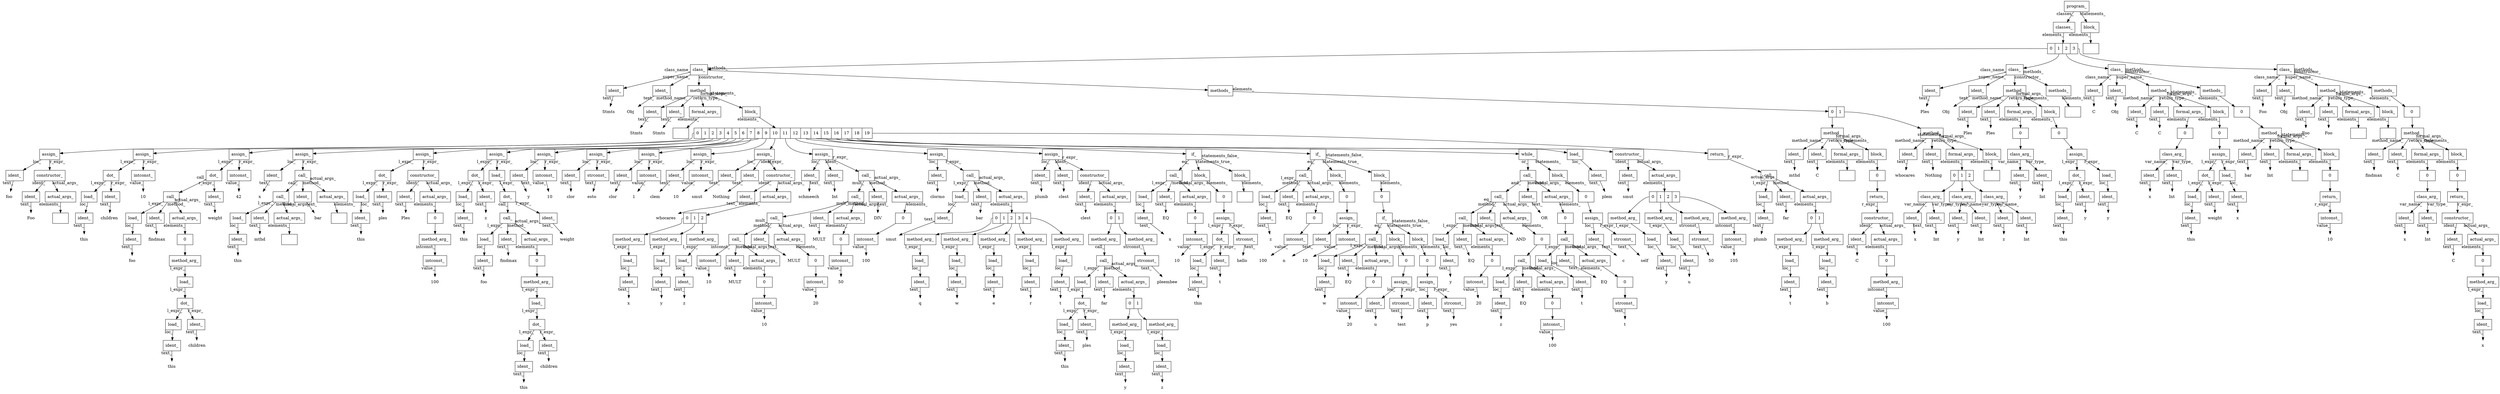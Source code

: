 digraph AST {
root[shape=box,label="program_"];
node_1[shape=box,label="classes_"];
node_2[shape=record,label="<e_0>0|<e_1>1|<e_2>2|<e_3>3"];
node_3[shape=box,label="class_"];
node_4[shape=box,label="ident_"];
node_5[shape=plaintext,label="Stmts"];
node_4 -> node_5 [taillabel="text_"];
node_3 -> node_4 [taillabel="class_name_"];
node_6[shape=box,label="ident_"];
node_7[shape=plaintext,label="Obj"];
node_6 -> node_7 [taillabel="text_"];
node_3 -> node_6 [taillabel="super_name_"];
node_8[shape=box,label="method_"];
node_9[shape=box,label="ident_"];
node_10[shape=plaintext,label="Stmts"];
node_9 -> node_10 [taillabel="text_"];
node_8 -> node_9 [taillabel="method_name_"];
node_11[shape=box,label="ident_"];
node_12[shape=plaintext,label="Stmts"];
node_11 -> node_12 [taillabel="text_"];
node_8 -> node_11 [taillabel="return_type_"];
node_13[shape=box,label="formal_args_"];
node_14[shape=record,label=""];
node_13 -> node_14 [taillabel="elements_"];
node_8 -> node_13 [taillabel="formal_args_"];
node_15[shape=box,label="block_"];
node_16[shape=record,label="<e_0>0|<e_1>1|<e_2>2|<e_3>3|<e_4>4|<e_5>5|<e_6>6|<e_7>7|<e_8>8|<e_9>9|<e_10>10|<e_11>11|<e_12>12|<e_13>13|<e_14>14|<e_15>15|<e_16>16|<e_17>17|<e_18>18|<e_19>19"];
node_17[shape=box,label="assign_"];
node_18[shape=box,label="ident_"];
node_19[shape=plaintext,label="foo"];
node_18 -> node_19 [taillabel="text_"];
node_17 -> node_18 [taillabel="loc_"];
node_20[shape=box,label="constructor_"];
node_21[shape=box,label="ident_"];
node_22[shape=plaintext,label="Foo"];
node_21 -> node_22 [taillabel="text_"];
node_20 -> node_21 [taillabel="ident_"];
node_23[shape=box,label="actual_args_"];
node_24[shape=record,label=""];
node_23 -> node_24 [taillabel="elements_"];
node_20 -> node_23 [taillabel="actual_args_"];
node_17 -> node_20 [taillabel="r_expr_"];
node_16:e_0 -> node_17;
node_25[shape=box,label="assign_"];
node_26[shape=box,label="dot_"];
node_27[shape=box,label="load_"];
node_28[shape=box,label="ident_"];
node_29[shape=plaintext,label="this"];
node_28 -> node_29 [taillabel="text_"];
node_27 -> node_28 [taillabel="loc_"];
node_26 -> node_27 [taillabel="l_expr_"];
node_30[shape=box,label="ident_"];
node_31[shape=plaintext,label="children"];
node_30 -> node_31 [taillabel="text_"];
node_26 -> node_30 [taillabel="r_expr_"];
node_25 -> node_26 [taillabel="l_expr_"];
node_32[shape=box,label="intconst_"];
node_33[shape=plaintext,label="10"];
node_32 -> node_33 [taillabel="value_"];
node_25 -> node_32 [taillabel="r_expr_"];
node_16:e_1 -> node_25;
node_34[shape=box,label="assign_"];
node_35[shape=box,label="dot_"];
node_36[shape=box,label="call_"];
node_37[shape=box,label="load_"];
node_38[shape=box,label="ident_"];
node_39[shape=plaintext,label="foo"];
node_38 -> node_39 [taillabel="text_"];
node_37 -> node_38 [taillabel="loc_"];
node_36 -> node_37 [taillabel="l_expr_"];
node_40[shape=box,label="ident_"];
node_41[shape=plaintext,label="findmax"];
node_40 -> node_41 [taillabel="text_"];
node_36 -> node_40 [taillabel="method_"];
node_42[shape=box,label="actual_args_"];
node_43[shape=record,label="<e_0>0"];
node_44[shape=box,label="method_arg_"];
node_45[shape=box,label="load_"];
node_46[shape=box,label="dot_"];
node_47[shape=box,label="load_"];
node_48[shape=box,label="ident_"];
node_49[shape=plaintext,label="this"];
node_48 -> node_49 [taillabel="text_"];
node_47 -> node_48 [taillabel="loc_"];
node_46 -> node_47 [taillabel="l_expr_"];
node_50[shape=box,label="ident_"];
node_51[shape=plaintext,label="children"];
node_50 -> node_51 [taillabel="text_"];
node_46 -> node_50 [taillabel="r_expr_"];
node_45 -> node_46 [taillabel="l_expr_"];
node_44 -> node_45 [taillabel="l_expr_"];
node_43:e_0 -> node_44;
node_42 -> node_43 [taillabel="elements_"];
node_36 -> node_42 [taillabel="actual_args_"];
node_35 -> node_36 [taillabel="call_"];
node_52[shape=box,label="ident_"];
node_53[shape=plaintext,label="weight"];
node_52 -> node_53 [taillabel="text_"];
node_35 -> node_52 [taillabel="r_expr_"];
node_34 -> node_35 [taillabel="l_expr_"];
node_54[shape=box,label="intconst_"];
node_55[shape=plaintext,label="42"];
node_54 -> node_55 [taillabel="value_"];
node_34 -> node_54 [taillabel="r_expr_"];
node_16:e_2 -> node_34;
node_56[shape=box,label="assign_"];
node_57[shape=box,label="ident_"];
node_58[shape=plaintext,label="x"];
node_57 -> node_58 [taillabel="text_"];
node_56 -> node_57 [taillabel="loc_"];
node_59[shape=box,label="call_"];
node_60[shape=box,label="call_"];
node_61[shape=box,label="load_"];
node_62[shape=box,label="ident_"];
node_63[shape=plaintext,label="this"];
node_62 -> node_63 [taillabel="text_"];
node_61 -> node_62 [taillabel="loc_"];
node_60 -> node_61 [taillabel="l_expr_"];
node_64[shape=box,label="ident_"];
node_65[shape=plaintext,label="mthd"];
node_64 -> node_65 [taillabel="text_"];
node_60 -> node_64 [taillabel="method_"];
node_66[shape=box,label="actual_args_"];
node_67[shape=record,label=""];
node_66 -> node_67 [taillabel="elements_"];
node_60 -> node_66 [taillabel="actual_args_"];
node_59 -> node_60 [taillabel="call_"];
node_68[shape=box,label="ident_"];
node_69[shape=plaintext,label="bar"];
node_68 -> node_69 [taillabel="text_"];
node_59 -> node_68 [taillabel="method_"];
node_70[shape=box,label="actual_args_"];
node_71[shape=record,label=""];
node_70 -> node_71 [taillabel="elements_"];
node_59 -> node_70 [taillabel="actual_args_"];
node_56 -> node_59 [taillabel="r_expr_"];
node_16:e_3 -> node_56;
node_72[shape=box,label="assign_"];
node_73[shape=box,label="dot_"];
node_74[shape=box,label="load_"];
node_75[shape=box,label="ident_"];
node_76[shape=plaintext,label="this"];
node_75 -> node_76 [taillabel="text_"];
node_74 -> node_75 [taillabel="loc_"];
node_73 -> node_74 [taillabel="l_expr_"];
node_77[shape=box,label="ident_"];
node_78[shape=plaintext,label="ples"];
node_77 -> node_78 [taillabel="text_"];
node_73 -> node_77 [taillabel="r_expr_"];
node_72 -> node_73 [taillabel="l_expr_"];
node_79[shape=box,label="constructor_"];
node_80[shape=box,label="ident_"];
node_81[shape=plaintext,label="Ples"];
node_80 -> node_81 [taillabel="text_"];
node_79 -> node_80 [taillabel="ident_"];
node_82[shape=box,label="actual_args_"];
node_83[shape=record,label="<e_0>0"];
node_84[shape=box,label="method_arg_"];
node_85[shape=box,label="intconst_"];
node_86[shape=plaintext,label="100"];
node_85 -> node_86 [taillabel="value_"];
node_84 -> node_85 [taillabel="intconst_"];
node_83:e_0 -> node_84;
node_82 -> node_83 [taillabel="elements_"];
node_79 -> node_82 [taillabel="actual_args_"];
node_72 -> node_79 [taillabel="r_expr_"];
node_16:e_4 -> node_72;
node_87[shape=box,label="assign_"];
node_88[shape=box,label="dot_"];
node_89[shape=box,label="load_"];
node_90[shape=box,label="ident_"];
node_91[shape=plaintext,label="this"];
node_90 -> node_91 [taillabel="text_"];
node_89 -> node_90 [taillabel="loc_"];
node_88 -> node_89 [taillabel="l_expr_"];
node_92[shape=box,label="ident_"];
node_93[shape=plaintext,label="z"];
node_92 -> node_93 [taillabel="text_"];
node_88 -> node_92 [taillabel="r_expr_"];
node_87 -> node_88 [taillabel="l_expr_"];
node_94[shape=box,label="load_"];
node_95[shape=box,label="dot_"];
node_96[shape=box,label="call_"];
node_97[shape=box,label="load_"];
node_98[shape=box,label="ident_"];
node_99[shape=plaintext,label="foo"];
node_98 -> node_99 [taillabel="text_"];
node_97 -> node_98 [taillabel="loc_"];
node_96 -> node_97 [taillabel="l_expr_"];
node_100[shape=box,label="ident_"];
node_101[shape=plaintext,label="findmax"];
node_100 -> node_101 [taillabel="text_"];
node_96 -> node_100 [taillabel="method_"];
node_102[shape=box,label="actual_args_"];
node_103[shape=record,label="<e_0>0"];
node_104[shape=box,label="method_arg_"];
node_105[shape=box,label="load_"];
node_106[shape=box,label="dot_"];
node_107[shape=box,label="load_"];
node_108[shape=box,label="ident_"];
node_109[shape=plaintext,label="this"];
node_108 -> node_109 [taillabel="text_"];
node_107 -> node_108 [taillabel="loc_"];
node_106 -> node_107 [taillabel="l_expr_"];
node_110[shape=box,label="ident_"];
node_111[shape=plaintext,label="children"];
node_110 -> node_111 [taillabel="text_"];
node_106 -> node_110 [taillabel="r_expr_"];
node_105 -> node_106 [taillabel="l_expr_"];
node_104 -> node_105 [taillabel="l_expr_"];
node_103:e_0 -> node_104;
node_102 -> node_103 [taillabel="elements_"];
node_96 -> node_102 [taillabel="actual_args_"];
node_95 -> node_96 [taillabel="call_"];
node_112[shape=box,label="ident_"];
node_113[shape=plaintext,label="weight"];
node_112 -> node_113 [taillabel="text_"];
node_95 -> node_112 [taillabel="r_expr_"];
node_94 -> node_95 [taillabel="l_expr_"];
node_87 -> node_94 [taillabel="r_expr_"];
node_16:e_5 -> node_87;
node_114[shape=box,label="assign_"];
node_115[shape=box,label="ident_"];
node_116[shape=plaintext,label="y"];
node_115 -> node_116 [taillabel="text_"];
node_114 -> node_115 [taillabel="loc_"];
node_117[shape=box,label="intconst_"];
node_118[shape=plaintext,label="10"];
node_117 -> node_118 [taillabel="value_"];
node_114 -> node_117 [taillabel="r_expr_"];
node_16:e_6 -> node_114;
node_119[shape=box,label="assign_"];
node_120[shape=box,label="ident_"];
node_121[shape=plaintext,label="clor"];
node_120 -> node_121 [taillabel="text_"];
node_119 -> node_120 [taillabel="loc_"];
node_122[shape=box,label="strconst_"];
node_123[shape=plaintext,label="esto"];
node_122 -> node_123 [taillabel="text_"];
node_119 -> node_122 [taillabel="r_expr_"];
node_16:e_7 -> node_119;
node_124[shape=box,label="assign_"];
node_125[shape=box,label="ident_"];
node_126[shape=plaintext,label="clor"];
node_125 -> node_126 [taillabel="text_"];
node_124 -> node_125 [taillabel="loc_"];
node_127[shape=box,label="intconst_"];
node_128[shape=plaintext,label="1"];
node_127 -> node_128 [taillabel="value_"];
node_124 -> node_127 [taillabel="r_expr_"];
node_16:e_8 -> node_124;
node_129[shape=box,label="assign_"];
node_130[shape=box,label="ident_"];
node_131[shape=plaintext,label="clem"];
node_130 -> node_131 [taillabel="text_"];
node_129 -> node_130 [taillabel="loc_"];
node_132[shape=box,label="intconst_"];
node_133[shape=plaintext,label="10"];
node_132 -> node_133 [taillabel="value_"];
node_129 -> node_132 [taillabel="r_expr_"];
node_16:e_9 -> node_129;
node_134[shape=box,label="assign_"];
node_135[shape=box,label="ident_"];
node_136[shape=plaintext,label="smut"];
node_135 -> node_136 [taillabel="text_"];
node_134 -> node_135 [taillabel="loc_"];
node_137[shape=box,label="ident_"];
node_138[shape=plaintext,label="Nothing"];
node_137 -> node_138 [taillabel="text_"];
node_134 -> node_137 [taillabel="ident_"];
node_139[shape=box,label="constructor_"];
node_140[shape=box,label="ident_"];
node_141[shape=plaintext,label="whocares"];
node_140 -> node_141 [taillabel="text_"];
node_139 -> node_140 [taillabel="ident_"];
node_142[shape=box,label="actual_args_"];
node_143[shape=record,label="<e_0>0|<e_1>1|<e_2>2"];
node_144[shape=box,label="method_arg_"];
node_145[shape=box,label="load_"];
node_146[shape=box,label="ident_"];
node_147[shape=plaintext,label="x"];
node_146 -> node_147 [taillabel="text_"];
node_145 -> node_146 [taillabel="loc_"];
node_144 -> node_145 [taillabel="l_expr_"];
node_143:e_0 -> node_144;
node_148[shape=box,label="method_arg_"];
node_149[shape=box,label="load_"];
node_150[shape=box,label="ident_"];
node_151[shape=plaintext,label="y"];
node_150 -> node_151 [taillabel="text_"];
node_149 -> node_150 [taillabel="loc_"];
node_148 -> node_149 [taillabel="l_expr_"];
node_143:e_1 -> node_148;
node_152[shape=box,label="method_arg_"];
node_153[shape=box,label="load_"];
node_154[shape=box,label="ident_"];
node_155[shape=plaintext,label="z"];
node_154 -> node_155 [taillabel="text_"];
node_153 -> node_154 [taillabel="loc_"];
node_152 -> node_153 [taillabel="l_expr_"];
node_143:e_2 -> node_152;
node_142 -> node_143 [taillabel="elements_"];
node_139 -> node_142 [taillabel="actual_args_"];
node_134 -> node_139 [taillabel="r_expr_"];
node_16:e_10 -> node_134;
node_156[shape=box,label="assign_"];
node_157[shape=box,label="ident_"];
node_158[shape=plaintext,label="schmeech"];
node_157 -> node_158 [taillabel="text_"];
node_156 -> node_157 [taillabel="loc_"];
node_159[shape=box,label="ident_"];
node_160[shape=plaintext,label="Int"];
node_159 -> node_160 [taillabel="text_"];
node_156 -> node_159 [taillabel="ident_"];
node_161[shape=box,label="call_"];
node_162[shape=box,label="call_"];
node_163[shape=box,label="call_"];
node_164[shape=box,label="call_"];
node_165[shape=box,label="intconst_"];
node_166[shape=plaintext,label="10"];
node_165 -> node_166 [taillabel="value_"];
node_164 -> node_165 [taillabel="intconst_"];
node_167[shape=box,label="ident_"];
node_168[shape=plaintext,label="MULT"];
node_167 -> node_168 [taillabel="text_"];
node_164 -> node_167 [taillabel="method_"];
node_169[shape=box,label="actual_args_"];
node_170[shape=record,label="<e_0>0"];
node_171[shape=box,label="intconst_"];
node_172[shape=plaintext,label="10"];
node_171 -> node_172 [taillabel="value_"];
node_170:e_0 -> node_171;
node_169 -> node_170 [taillabel="elements_"];
node_164 -> node_169 [taillabel="actual_args_"];
node_163 -> node_164 [taillabel="mult_"];
node_173[shape=box,label="ident_"];
node_174[shape=plaintext,label="MULT"];
node_173 -> node_174 [taillabel="text_"];
node_163 -> node_173 [taillabel="method_"];
node_175[shape=box,label="actual_args_"];
node_176[shape=record,label="<e_0>0"];
node_177[shape=box,label="intconst_"];
node_178[shape=plaintext,label="20"];
node_177 -> node_178 [taillabel="value_"];
node_176:e_0 -> node_177;
node_175 -> node_176 [taillabel="elements_"];
node_163 -> node_175 [taillabel="actual_args_"];
node_162 -> node_163 [taillabel="mult_"];
node_179[shape=box,label="ident_"];
node_180[shape=plaintext,label="MULT"];
node_179 -> node_180 [taillabel="text_"];
node_162 -> node_179 [taillabel="method_"];
node_181[shape=box,label="actual_args_"];
node_182[shape=record,label="<e_0>0"];
node_183[shape=box,label="intconst_"];
node_184[shape=plaintext,label="50"];
node_183 -> node_184 [taillabel="value_"];
node_182:e_0 -> node_183;
node_181 -> node_182 [taillabel="elements_"];
node_162 -> node_181 [taillabel="actual_args_"];
node_161 -> node_162 [taillabel="mult_"];
node_185[shape=box,label="ident_"];
node_186[shape=plaintext,label="DIV"];
node_185 -> node_186 [taillabel="text_"];
node_161 -> node_185 [taillabel="method_"];
node_187[shape=box,label="actual_args_"];
node_188[shape=record,label="<e_0>0"];
node_189[shape=box,label="intconst_"];
node_190[shape=plaintext,label="100"];
node_189 -> node_190 [taillabel="value_"];
node_188:e_0 -> node_189;
node_187 -> node_188 [taillabel="elements_"];
node_161 -> node_187 [taillabel="actual_args_"];
node_156 -> node_161 [taillabel="r_expr_"];
node_16:e_11 -> node_156;
node_191[shape=box,label="assign_"];
node_192[shape=box,label="ident_"];
node_193[shape=plaintext,label="clormo"];
node_192 -> node_193 [taillabel="text_"];
node_191 -> node_192 [taillabel="loc_"];
node_194[shape=box,label="call_"];
node_195[shape=box,label="load_"];
node_196[shape=box,label="ident_"];
node_197[shape=plaintext,label="smut"];
node_196 -> node_197 [taillabel="text_"];
node_195 -> node_196 [taillabel="loc_"];
node_194 -> node_195 [taillabel="l_expr_"];
node_198[shape=box,label="ident_"];
node_199[shape=plaintext,label="bar"];
node_198 -> node_199 [taillabel="text_"];
node_194 -> node_198 [taillabel="method_"];
node_200[shape=box,label="actual_args_"];
node_201[shape=record,label="<e_0>0|<e_1>1|<e_2>2|<e_3>3|<e_4>4"];
node_202[shape=box,label="method_arg_"];
node_203[shape=box,label="load_"];
node_204[shape=box,label="ident_"];
node_205[shape=plaintext,label="q"];
node_204 -> node_205 [taillabel="text_"];
node_203 -> node_204 [taillabel="loc_"];
node_202 -> node_203 [taillabel="l_expr_"];
node_201:e_0 -> node_202;
node_206[shape=box,label="method_arg_"];
node_207[shape=box,label="load_"];
node_208[shape=box,label="ident_"];
node_209[shape=plaintext,label="w"];
node_208 -> node_209 [taillabel="text_"];
node_207 -> node_208 [taillabel="loc_"];
node_206 -> node_207 [taillabel="l_expr_"];
node_201:e_1 -> node_206;
node_210[shape=box,label="method_arg_"];
node_211[shape=box,label="load_"];
node_212[shape=box,label="ident_"];
node_213[shape=plaintext,label="e"];
node_212 -> node_213 [taillabel="text_"];
node_211 -> node_212 [taillabel="loc_"];
node_210 -> node_211 [taillabel="l_expr_"];
node_201:e_2 -> node_210;
node_214[shape=box,label="method_arg_"];
node_215[shape=box,label="load_"];
node_216[shape=box,label="ident_"];
node_217[shape=plaintext,label="r"];
node_216 -> node_217 [taillabel="text_"];
node_215 -> node_216 [taillabel="loc_"];
node_214 -> node_215 [taillabel="l_expr_"];
node_201:e_3 -> node_214;
node_218[shape=box,label="method_arg_"];
node_219[shape=box,label="load_"];
node_220[shape=box,label="ident_"];
node_221[shape=plaintext,label="t"];
node_220 -> node_221 [taillabel="text_"];
node_219 -> node_220 [taillabel="loc_"];
node_218 -> node_219 [taillabel="l_expr_"];
node_201:e_4 -> node_218;
node_200 -> node_201 [taillabel="elements_"];
node_194 -> node_200 [taillabel="actual_args_"];
node_191 -> node_194 [taillabel="r_expr_"];
node_16:e_12 -> node_191;
node_222[shape=box,label="assign_"];
node_223[shape=box,label="ident_"];
node_224[shape=plaintext,label="plumb"];
node_223 -> node_224 [taillabel="text_"];
node_222 -> node_223 [taillabel="loc_"];
node_225[shape=box,label="ident_"];
node_226[shape=plaintext,label="clest"];
node_225 -> node_226 [taillabel="text_"];
node_222 -> node_225 [taillabel="ident_"];
node_227[shape=box,label="constructor_"];
node_228[shape=box,label="ident_"];
node_229[shape=plaintext,label="clest"];
node_228 -> node_229 [taillabel="text_"];
node_227 -> node_228 [taillabel="ident_"];
node_230[shape=box,label="actual_args_"];
node_231[shape=record,label="<e_0>0|<e_1>1"];
node_232[shape=box,label="method_arg_"];
node_233[shape=box,label="call_"];
node_234[shape=box,label="load_"];
node_235[shape=box,label="dot_"];
node_236[shape=box,label="load_"];
node_237[shape=box,label="ident_"];
node_238[shape=plaintext,label="this"];
node_237 -> node_238 [taillabel="text_"];
node_236 -> node_237 [taillabel="loc_"];
node_235 -> node_236 [taillabel="l_expr_"];
node_239[shape=box,label="ident_"];
node_240[shape=plaintext,label="ples"];
node_239 -> node_240 [taillabel="text_"];
node_235 -> node_239 [taillabel="r_expr_"];
node_234 -> node_235 [taillabel="l_expr_"];
node_233 -> node_234 [taillabel="l_expr_"];
node_241[shape=box,label="ident_"];
node_242[shape=plaintext,label="far"];
node_241 -> node_242 [taillabel="text_"];
node_233 -> node_241 [taillabel="method_"];
node_243[shape=box,label="actual_args_"];
node_244[shape=record,label="<e_0>0|<e_1>1"];
node_245[shape=box,label="method_arg_"];
node_246[shape=box,label="load_"];
node_247[shape=box,label="ident_"];
node_248[shape=plaintext,label="y"];
node_247 -> node_248 [taillabel="text_"];
node_246 -> node_247 [taillabel="loc_"];
node_245 -> node_246 [taillabel="l_expr_"];
node_244:e_0 -> node_245;
node_249[shape=box,label="method_arg_"];
node_250[shape=box,label="load_"];
node_251[shape=box,label="ident_"];
node_252[shape=plaintext,label="z"];
node_251 -> node_252 [taillabel="text_"];
node_250 -> node_251 [taillabel="loc_"];
node_249 -> node_250 [taillabel="l_expr_"];
node_244:e_1 -> node_249;
node_243 -> node_244 [taillabel="elements_"];
node_233 -> node_243 [taillabel="actual_args_"];
node_232 -> node_233 [taillabel="call_"];
node_231:e_0 -> node_232;
node_253[shape=box,label="method_arg_"];
node_254[shape=box,label="strconst_"];
node_255[shape=plaintext,label="pleembee"];
node_254 -> node_255 [taillabel="text_"];
node_253 -> node_254 [taillabel="strconst_"];
node_231:e_1 -> node_253;
node_230 -> node_231 [taillabel="elements_"];
node_227 -> node_230 [taillabel="actual_args_"];
node_222 -> node_227 [taillabel="r_expr_"];
node_16:e_13 -> node_222;
node_256[shape=box,label="if_"];
node_257[shape=box,label="call_"];
node_258[shape=box,label="load_"];
node_259[shape=box,label="ident_"];
node_260[shape=plaintext,label="x"];
node_259 -> node_260 [taillabel="text_"];
node_258 -> node_259 [taillabel="loc_"];
node_257 -> node_258 [taillabel="l_expr_"];
node_261[shape=box,label="ident_"];
node_262[shape=plaintext,label="EQ"];
node_261 -> node_262 [taillabel="text_"];
node_257 -> node_261 [taillabel="method_"];
node_263[shape=box,label="actual_args_"];
node_264[shape=record,label="<e_0>0"];
node_265[shape=box,label="intconst_"];
node_266[shape=plaintext,label="10"];
node_265 -> node_266 [taillabel="value_"];
node_264:e_0 -> node_265;
node_263 -> node_264 [taillabel="elements_"];
node_257 -> node_263 [taillabel="actual_args_"];
node_256 -> node_257 [taillabel="eq_"];
node_267[shape=box,label="block_"];
node_268[shape=record,label="<e_0>0"];
node_269[shape=box,label="assign_"];
node_270[shape=box,label="dot_"];
node_271[shape=box,label="load_"];
node_272[shape=box,label="ident_"];
node_273[shape=plaintext,label="this"];
node_272 -> node_273 [taillabel="text_"];
node_271 -> node_272 [taillabel="loc_"];
node_270 -> node_271 [taillabel="l_expr_"];
node_274[shape=box,label="ident_"];
node_275[shape=plaintext,label="t"];
node_274 -> node_275 [taillabel="text_"];
node_270 -> node_274 [taillabel="r_expr_"];
node_269 -> node_270 [taillabel="l_expr_"];
node_276[shape=box,label="strconst_"];
node_277[shape=plaintext,label="hello"];
node_276 -> node_277 [taillabel="text_"];
node_269 -> node_276 [taillabel="r_expr_"];
node_268:e_0 -> node_269;
node_267 -> node_268 [taillabel="elements_"];
node_256 -> node_267 [taillabel="statements_true_"];
node_278[shape=box,label="block_"];
node_279[shape=record,label=""];
node_278 -> node_279 [taillabel="elements_"];
node_256 -> node_278 [taillabel="statements_false_"];
node_16:e_14 -> node_256;
node_280[shape=box,label="if_"];
node_281[shape=box,label="call_"];
node_282[shape=box,label="load_"];
node_283[shape=box,label="ident_"];
node_284[shape=plaintext,label="z"];
node_283 -> node_284 [taillabel="text_"];
node_282 -> node_283 [taillabel="loc_"];
node_281 -> node_282 [taillabel="l_expr_"];
node_285[shape=box,label="ident_"];
node_286[shape=plaintext,label="EQ"];
node_285 -> node_286 [taillabel="text_"];
node_281 -> node_285 [taillabel="method_"];
node_287[shape=box,label="actual_args_"];
node_288[shape=record,label="<e_0>0"];
node_289[shape=box,label="intconst_"];
node_290[shape=plaintext,label="100"];
node_289 -> node_290 [taillabel="value_"];
node_288:e_0 -> node_289;
node_287 -> node_288 [taillabel="elements_"];
node_281 -> node_287 [taillabel="actual_args_"];
node_280 -> node_281 [taillabel="eq_"];
node_291[shape=box,label="block_"];
node_292[shape=record,label="<e_0>0"];
node_293[shape=box,label="assign_"];
node_294[shape=box,label="ident_"];
node_295[shape=plaintext,label="n"];
node_294 -> node_295 [taillabel="text_"];
node_293 -> node_294 [taillabel="loc_"];
node_296[shape=box,label="intconst_"];
node_297[shape=plaintext,label="10"];
node_296 -> node_297 [taillabel="value_"];
node_293 -> node_296 [taillabel="r_expr_"];
node_292:e_0 -> node_293;
node_291 -> node_292 [taillabel="elements_"];
node_280 -> node_291 [taillabel="statements_true_"];
node_298[shape=box,label="block_"];
node_299[shape=record,label="<e_0>0"];
node_300[shape=box,label="if_"];
node_301[shape=box,label="call_"];
node_302[shape=box,label="load_"];
node_303[shape=box,label="ident_"];
node_304[shape=plaintext,label="w"];
node_303 -> node_304 [taillabel="text_"];
node_302 -> node_303 [taillabel="loc_"];
node_301 -> node_302 [taillabel="l_expr_"];
node_305[shape=box,label="ident_"];
node_306[shape=plaintext,label="EQ"];
node_305 -> node_306 [taillabel="text_"];
node_301 -> node_305 [taillabel="method_"];
node_307[shape=box,label="actual_args_"];
node_308[shape=record,label="<e_0>0"];
node_309[shape=box,label="intconst_"];
node_310[shape=plaintext,label="20"];
node_309 -> node_310 [taillabel="value_"];
node_308:e_0 -> node_309;
node_307 -> node_308 [taillabel="elements_"];
node_301 -> node_307 [taillabel="actual_args_"];
node_300 -> node_301 [taillabel="eq_"];
node_311[shape=box,label="block_"];
node_312[shape=record,label="<e_0>0"];
node_313[shape=box,label="assign_"];
node_314[shape=box,label="ident_"];
node_315[shape=plaintext,label="u"];
node_314 -> node_315 [taillabel="text_"];
node_313 -> node_314 [taillabel="loc_"];
node_316[shape=box,label="strconst_"];
node_317[shape=plaintext,label="test"];
node_316 -> node_317 [taillabel="text_"];
node_313 -> node_316 [taillabel="r_expr_"];
node_312:e_0 -> node_313;
node_311 -> node_312 [taillabel="elements_"];
node_300 -> node_311 [taillabel="statements_true_"];
node_318[shape=box,label="block_"];
node_319[shape=record,label="<e_0>0"];
node_320[shape=box,label="assign_"];
node_321[shape=box,label="ident_"];
node_322[shape=plaintext,label="p"];
node_321 -> node_322 [taillabel="text_"];
node_320 -> node_321 [taillabel="loc_"];
node_323[shape=box,label="strconst_"];
node_324[shape=plaintext,label="yes"];
node_323 -> node_324 [taillabel="text_"];
node_320 -> node_323 [taillabel="r_expr_"];
node_319:e_0 -> node_320;
node_318 -> node_319 [taillabel="elements_"];
node_300 -> node_318 [taillabel="statements_false_"];
node_299:e_0 -> node_300;
node_298 -> node_299 [taillabel="elements_"];
node_280 -> node_298 [taillabel="statements_false_"];
node_16:e_15 -> node_280;
node_325[shape=box,label="while_"];
node_326[shape=box,label="call_"];
node_327[shape=box,label="call_"];
node_328[shape=box,label="call_"];
node_329[shape=box,label="load_"];
node_330[shape=box,label="ident_"];
node_331[shape=plaintext,label="y"];
node_330 -> node_331 [taillabel="text_"];
node_329 -> node_330 [taillabel="loc_"];
node_328 -> node_329 [taillabel="l_expr_"];
node_332[shape=box,label="ident_"];
node_333[shape=plaintext,label="EQ"];
node_332 -> node_333 [taillabel="text_"];
node_328 -> node_332 [taillabel="method_"];
node_334[shape=box,label="actual_args_"];
node_335[shape=record,label="<e_0>0"];
node_336[shape=box,label="intconst_"];
node_337[shape=plaintext,label="20"];
node_336 -> node_337 [taillabel="value_"];
node_335:e_0 -> node_336;
node_334 -> node_335 [taillabel="elements_"];
node_328 -> node_334 [taillabel="actual_args_"];
node_327 -> node_328 [taillabel="eq_"];
node_338[shape=box,label="ident_"];
node_339[shape=plaintext,label="AND"];
node_338 -> node_339 [taillabel="text_"];
node_327 -> node_338 [taillabel="method_"];
node_340[shape=box,label="actual_args_"];
node_341[shape=record,label="<e_0>0"];
node_342[shape=box,label="call_"];
node_343[shape=box,label="load_"];
node_344[shape=box,label="ident_"];
node_345[shape=plaintext,label="z"];
node_344 -> node_345 [taillabel="text_"];
node_343 -> node_344 [taillabel="loc_"];
node_342 -> node_343 [taillabel="l_expr_"];
node_346[shape=box,label="ident_"];
node_347[shape=plaintext,label="EQ"];
node_346 -> node_347 [taillabel="text_"];
node_342 -> node_346 [taillabel="method_"];
node_348[shape=box,label="actual_args_"];
node_349[shape=record,label="<e_0>0"];
node_350[shape=box,label="intconst_"];
node_351[shape=plaintext,label="100"];
node_350 -> node_351 [taillabel="value_"];
node_349:e_0 -> node_350;
node_348 -> node_349 [taillabel="elements_"];
node_342 -> node_348 [taillabel="actual_args_"];
node_341:e_0 -> node_342;
node_340 -> node_341 [taillabel="elements_"];
node_327 -> node_340 [taillabel="actual_args_"];
node_326 -> node_327 [taillabel="and_"];
node_352[shape=box,label="ident_"];
node_353[shape=plaintext,label="OR"];
node_352 -> node_353 [taillabel="text_"];
node_326 -> node_352 [taillabel="method_"];
node_354[shape=box,label="actual_args_"];
node_355[shape=record,label="<e_0>0"];
node_356[shape=box,label="call_"];
node_357[shape=box,label="load_"];
node_358[shape=box,label="ident_"];
node_359[shape=plaintext,label="t"];
node_358 -> node_359 [taillabel="text_"];
node_357 -> node_358 [taillabel="loc_"];
node_356 -> node_357 [taillabel="l_expr_"];
node_360[shape=box,label="ident_"];
node_361[shape=plaintext,label="EQ"];
node_360 -> node_361 [taillabel="text_"];
node_356 -> node_360 [taillabel="method_"];
node_362[shape=box,label="actual_args_"];
node_363[shape=record,label="<e_0>0"];
node_364[shape=box,label="strconst_"];
node_365[shape=plaintext,label="t"];
node_364 -> node_365 [taillabel="text_"];
node_363:e_0 -> node_364;
node_362 -> node_363 [taillabel="elements_"];
node_356 -> node_362 [taillabel="actual_args_"];
node_355:e_0 -> node_356;
node_354 -> node_355 [taillabel="elements_"];
node_326 -> node_354 [taillabel="actual_args_"];
node_325 -> node_326 [taillabel="or_"];
node_366[shape=box,label="block_"];
node_367[shape=record,label="<e_0>0"];
node_368[shape=box,label="assign_"];
node_369[shape=box,label="ident_"];
node_370[shape=plaintext,label="c"];
node_369 -> node_370 [taillabel="text_"];
node_368 -> node_369 [taillabel="loc_"];
node_371[shape=box,label="strconst_"];
node_372[shape=plaintext,label="self"];
node_371 -> node_372 [taillabel="text_"];
node_368 -> node_371 [taillabel="r_expr_"];
node_367:e_0 -> node_368;
node_366 -> node_367 [taillabel="elements_"];
node_325 -> node_366 [taillabel="statements_"];
node_16:e_16 -> node_325;
node_373[shape=box,label="load_"];
node_374[shape=box,label="ident_"];
node_375[shape=plaintext,label="plem"];
node_374 -> node_375 [taillabel="text_"];
node_373 -> node_374 [taillabel="loc_"];
node_16:e_17 -> node_373;
node_376[shape=box,label="constructor_"];
node_377[shape=box,label="ident_"];
node_378[shape=plaintext,label="smut"];
node_377 -> node_378 [taillabel="text_"];
node_376 -> node_377 [taillabel="ident_"];
node_379[shape=box,label="actual_args_"];
node_380[shape=record,label="<e_0>0|<e_1>1|<e_2>2|<e_3>3"];
node_381[shape=box,label="method_arg_"];
node_382[shape=box,label="load_"];
node_383[shape=box,label="ident_"];
node_384[shape=plaintext,label="y"];
node_383 -> node_384 [taillabel="text_"];
node_382 -> node_383 [taillabel="loc_"];
node_381 -> node_382 [taillabel="l_expr_"];
node_380:e_0 -> node_381;
node_385[shape=box,label="method_arg_"];
node_386[shape=box,label="load_"];
node_387[shape=box,label="ident_"];
node_388[shape=plaintext,label="u"];
node_387 -> node_388 [taillabel="text_"];
node_386 -> node_387 [taillabel="loc_"];
node_385 -> node_386 [taillabel="l_expr_"];
node_380:e_1 -> node_385;
node_389[shape=box,label="method_arg_"];
node_390[shape=box,label="strconst_"];
node_391[shape=plaintext,label="50"];
node_390 -> node_391 [taillabel="text_"];
node_389 -> node_390 [taillabel="strconst_"];
node_380:e_2 -> node_389;
node_392[shape=box,label="method_arg_"];
node_393[shape=box,label="intconst_"];
node_394[shape=plaintext,label="105"];
node_393 -> node_394 [taillabel="value_"];
node_392 -> node_393 [taillabel="intconst_"];
node_380:e_3 -> node_392;
node_379 -> node_380 [taillabel="elements_"];
node_376 -> node_379 [taillabel="actual_args_"];
node_16:e_18 -> node_376;
node_395[shape=box,label="return_"];
node_396[shape=box,label="call_"];
node_397[shape=box,label="load_"];
node_398[shape=box,label="ident_"];
node_399[shape=plaintext,label="plumb"];
node_398 -> node_399 [taillabel="text_"];
node_397 -> node_398 [taillabel="loc_"];
node_396 -> node_397 [taillabel="l_expr_"];
node_400[shape=box,label="ident_"];
node_401[shape=plaintext,label="far"];
node_400 -> node_401 [taillabel="text_"];
node_396 -> node_400 [taillabel="method_"];
node_402[shape=box,label="actual_args_"];
node_403[shape=record,label="<e_0>0|<e_1>1"];
node_404[shape=box,label="method_arg_"];
node_405[shape=box,label="load_"];
node_406[shape=box,label="ident_"];
node_407[shape=plaintext,label="t"];
node_406 -> node_407 [taillabel="text_"];
node_405 -> node_406 [taillabel="loc_"];
node_404 -> node_405 [taillabel="l_expr_"];
node_403:e_0 -> node_404;
node_408[shape=box,label="method_arg_"];
node_409[shape=box,label="load_"];
node_410[shape=box,label="ident_"];
node_411[shape=plaintext,label="b"];
node_410 -> node_411 [taillabel="text_"];
node_409 -> node_410 [taillabel="loc_"];
node_408 -> node_409 [taillabel="l_expr_"];
node_403:e_1 -> node_408;
node_402 -> node_403 [taillabel="elements_"];
node_396 -> node_402 [taillabel="actual_args_"];
node_395 -> node_396 [taillabel="r_expr_"];
node_16:e_19 -> node_395;
node_15 -> node_16 [taillabel="elements_"];
node_8 -> node_15 [taillabel="statements_"];
node_3 -> node_8 [taillabel="constructor_"];
node_412[shape=box,label="methods_"];
node_413[shape=record,label="<e_0>0|<e_1>1"];
node_414[shape=box,label="method_"];
node_415[shape=box,label="ident_"];
node_416[shape=plaintext,label="mthd"];
node_415 -> node_416 [taillabel="text_"];
node_414 -> node_415 [taillabel="method_name_"];
node_417[shape=box,label="ident_"];
node_418[shape=plaintext,label="C"];
node_417 -> node_418 [taillabel="text_"];
node_414 -> node_417 [taillabel="return_type_"];
node_419[shape=box,label="formal_args_"];
node_420[shape=record,label=""];
node_419 -> node_420 [taillabel="elements_"];
node_414 -> node_419 [taillabel="formal_args_"];
node_421[shape=box,label="block_"];
node_422[shape=record,label="<e_0>0"];
node_423[shape=box,label="return_"];
node_424[shape=box,label="constructor_"];
node_425[shape=box,label="ident_"];
node_426[shape=plaintext,label="C"];
node_425 -> node_426 [taillabel="text_"];
node_424 -> node_425 [taillabel="ident_"];
node_427[shape=box,label="actual_args_"];
node_428[shape=record,label="<e_0>0"];
node_429[shape=box,label="method_arg_"];
node_430[shape=box,label="intconst_"];
node_431[shape=plaintext,label="100"];
node_430 -> node_431 [taillabel="value_"];
node_429 -> node_430 [taillabel="intconst_"];
node_428:e_0 -> node_429;
node_427 -> node_428 [taillabel="elements_"];
node_424 -> node_427 [taillabel="actual_args_"];
node_423 -> node_424 [taillabel="r_expr_"];
node_422:e_0 -> node_423;
node_421 -> node_422 [taillabel="elements_"];
node_414 -> node_421 [taillabel="statements_"];
node_413:e_0 -> node_414;
node_432[shape=box,label="method_"];
node_433[shape=box,label="ident_"];
node_434[shape=plaintext,label="whocares"];
node_433 -> node_434 [taillabel="text_"];
node_432 -> node_433 [taillabel="method_name_"];
node_435[shape=box,label="ident_"];
node_436[shape=plaintext,label="Nothing"];
node_435 -> node_436 [taillabel="text_"];
node_432 -> node_435 [taillabel="return_type_"];
node_437[shape=box,label="formal_args_"];
node_438[shape=record,label="<e_0>0|<e_1>1|<e_2>2"];
node_439[shape=box,label="class_arg_"];
node_440[shape=box,label="ident_"];
node_441[shape=plaintext,label="x"];
node_440 -> node_441 [taillabel="text_"];
node_439 -> node_440 [taillabel="var_name_"];
node_442[shape=box,label="ident_"];
node_443[shape=plaintext,label="Int"];
node_442 -> node_443 [taillabel="text_"];
node_439 -> node_442 [taillabel="var_type_"];
node_438:e_0 -> node_439;
node_444[shape=box,label="class_arg_"];
node_445[shape=box,label="ident_"];
node_446[shape=plaintext,label="y"];
node_445 -> node_446 [taillabel="text_"];
node_444 -> node_445 [taillabel="var_name_"];
node_447[shape=box,label="ident_"];
node_448[shape=plaintext,label="Int"];
node_447 -> node_448 [taillabel="text_"];
node_444 -> node_447 [taillabel="var_type_"];
node_438:e_1 -> node_444;
node_449[shape=box,label="class_arg_"];
node_450[shape=box,label="ident_"];
node_451[shape=plaintext,label="z"];
node_450 -> node_451 [taillabel="text_"];
node_449 -> node_450 [taillabel="var_name_"];
node_452[shape=box,label="ident_"];
node_453[shape=plaintext,label="Int"];
node_452 -> node_453 [taillabel="text_"];
node_449 -> node_452 [taillabel="var_type_"];
node_438:e_2 -> node_449;
node_437 -> node_438 [taillabel="elements_"];
node_432 -> node_437 [taillabel="formal_args_"];
node_454[shape=box,label="block_"];
node_455[shape=record,label=""];
node_454 -> node_455 [taillabel="elements_"];
node_432 -> node_454 [taillabel="statements_"];
node_413:e_1 -> node_432;
node_412 -> node_413 [taillabel="elements_"];
node_3 -> node_412 [taillabel="methods_"];
node_2:e_0 -> node_3;
node_456[shape=box,label="class_"];
node_457[shape=box,label="ident_"];
node_458[shape=plaintext,label="Ples"];
node_457 -> node_458 [taillabel="text_"];
node_456 -> node_457 [taillabel="class_name_"];
node_459[shape=box,label="ident_"];
node_460[shape=plaintext,label="Obj"];
node_459 -> node_460 [taillabel="text_"];
node_456 -> node_459 [taillabel="super_name_"];
node_461[shape=box,label="method_"];
node_462[shape=box,label="ident_"];
node_463[shape=plaintext,label="Ples"];
node_462 -> node_463 [taillabel="text_"];
node_461 -> node_462 [taillabel="method_name_"];
node_464[shape=box,label="ident_"];
node_465[shape=plaintext,label="Ples"];
node_464 -> node_465 [taillabel="text_"];
node_461 -> node_464 [taillabel="return_type_"];
node_466[shape=box,label="formal_args_"];
node_467[shape=record,label="<e_0>0"];
node_468[shape=box,label="class_arg_"];
node_469[shape=box,label="ident_"];
node_470[shape=plaintext,label="y"];
node_469 -> node_470 [taillabel="text_"];
node_468 -> node_469 [taillabel="var_name_"];
node_471[shape=box,label="ident_"];
node_472[shape=plaintext,label="Int"];
node_471 -> node_472 [taillabel="text_"];
node_468 -> node_471 [taillabel="var_type_"];
node_467:e_0 -> node_468;
node_466 -> node_467 [taillabel="elements_"];
node_461 -> node_466 [taillabel="formal_args_"];
node_473[shape=box,label="block_"];
node_474[shape=record,label="<e_0>0"];
node_475[shape=box,label="assign_"];
node_476[shape=box,label="dot_"];
node_477[shape=box,label="load_"];
node_478[shape=box,label="ident_"];
node_479[shape=plaintext,label="this"];
node_478 -> node_479 [taillabel="text_"];
node_477 -> node_478 [taillabel="loc_"];
node_476 -> node_477 [taillabel="l_expr_"];
node_480[shape=box,label="ident_"];
node_481[shape=plaintext,label="y"];
node_480 -> node_481 [taillabel="text_"];
node_476 -> node_480 [taillabel="r_expr_"];
node_475 -> node_476 [taillabel="l_expr_"];
node_482[shape=box,label="load_"];
node_483[shape=box,label="ident_"];
node_484[shape=plaintext,label="y"];
node_483 -> node_484 [taillabel="text_"];
node_482 -> node_483 [taillabel="loc_"];
node_475 -> node_482 [taillabel="r_expr_"];
node_474:e_0 -> node_475;
node_473 -> node_474 [taillabel="elements_"];
node_461 -> node_473 [taillabel="statements_"];
node_456 -> node_461 [taillabel="constructor_"];
node_485[shape=box,label="methods_"];
node_486[shape=record,label=""];
node_485 -> node_486 [taillabel="elements_"];
node_456 -> node_485 [taillabel="methods_"];
node_2:e_1 -> node_456;
node_487[shape=box,label="class_"];
node_488[shape=box,label="ident_"];
node_489[shape=plaintext,label="C"];
node_488 -> node_489 [taillabel="text_"];
node_487 -> node_488 [taillabel="class_name_"];
node_490[shape=box,label="ident_"];
node_491[shape=plaintext,label="Obj"];
node_490 -> node_491 [taillabel="text_"];
node_487 -> node_490 [taillabel="super_name_"];
node_492[shape=box,label="method_"];
node_493[shape=box,label="ident_"];
node_494[shape=plaintext,label="C"];
node_493 -> node_494 [taillabel="text_"];
node_492 -> node_493 [taillabel="method_name_"];
node_495[shape=box,label="ident_"];
node_496[shape=plaintext,label="C"];
node_495 -> node_496 [taillabel="text_"];
node_492 -> node_495 [taillabel="return_type_"];
node_497[shape=box,label="formal_args_"];
node_498[shape=record,label="<e_0>0"];
node_499[shape=box,label="class_arg_"];
node_500[shape=box,label="ident_"];
node_501[shape=plaintext,label="x"];
node_500 -> node_501 [taillabel="text_"];
node_499 -> node_500 [taillabel="var_name_"];
node_502[shape=box,label="ident_"];
node_503[shape=plaintext,label="Int"];
node_502 -> node_503 [taillabel="text_"];
node_499 -> node_502 [taillabel="var_type_"];
node_498:e_0 -> node_499;
node_497 -> node_498 [taillabel="elements_"];
node_492 -> node_497 [taillabel="formal_args_"];
node_504[shape=box,label="block_"];
node_505[shape=record,label="<e_0>0"];
node_506[shape=box,label="assign_"];
node_507[shape=box,label="dot_"];
node_508[shape=box,label="load_"];
node_509[shape=box,label="ident_"];
node_510[shape=plaintext,label="this"];
node_509 -> node_510 [taillabel="text_"];
node_508 -> node_509 [taillabel="loc_"];
node_507 -> node_508 [taillabel="l_expr_"];
node_511[shape=box,label="ident_"];
node_512[shape=plaintext,label="weight"];
node_511 -> node_512 [taillabel="text_"];
node_507 -> node_511 [taillabel="r_expr_"];
node_506 -> node_507 [taillabel="l_expr_"];
node_513[shape=box,label="load_"];
node_514[shape=box,label="ident_"];
node_515[shape=plaintext,label="x"];
node_514 -> node_515 [taillabel="text_"];
node_513 -> node_514 [taillabel="loc_"];
node_506 -> node_513 [taillabel="r_expr_"];
node_505:e_0 -> node_506;
node_504 -> node_505 [taillabel="elements_"];
node_492 -> node_504 [taillabel="statements_"];
node_487 -> node_492 [taillabel="constructor_"];
node_516[shape=box,label="methods_"];
node_517[shape=record,label="<e_0>0"];
node_518[shape=box,label="method_"];
node_519[shape=box,label="ident_"];
node_520[shape=plaintext,label="bar"];
node_519 -> node_520 [taillabel="text_"];
node_518 -> node_519 [taillabel="method_name_"];
node_521[shape=box,label="ident_"];
node_522[shape=plaintext,label="Int"];
node_521 -> node_522 [taillabel="text_"];
node_518 -> node_521 [taillabel="return_type_"];
node_523[shape=box,label="formal_args_"];
node_524[shape=record,label=""];
node_523 -> node_524 [taillabel="elements_"];
node_518 -> node_523 [taillabel="formal_args_"];
node_525[shape=box,label="block_"];
node_526[shape=record,label="<e_0>0"];
node_527[shape=box,label="return_"];
node_528[shape=box,label="intconst_"];
node_529[shape=plaintext,label="10"];
node_528 -> node_529 [taillabel="value_"];
node_527 -> node_528 [taillabel="r_expr_"];
node_526:e_0 -> node_527;
node_525 -> node_526 [taillabel="elements_"];
node_518 -> node_525 [taillabel="statements_"];
node_517:e_0 -> node_518;
node_516 -> node_517 [taillabel="elements_"];
node_487 -> node_516 [taillabel="methods_"];
node_2:e_2 -> node_487;
node_530[shape=box,label="class_"];
node_531[shape=box,label="ident_"];
node_532[shape=plaintext,label="Foo"];
node_531 -> node_532 [taillabel="text_"];
node_530 -> node_531 [taillabel="class_name_"];
node_533[shape=box,label="ident_"];
node_534[shape=plaintext,label="Obj"];
node_533 -> node_534 [taillabel="text_"];
node_530 -> node_533 [taillabel="super_name_"];
node_535[shape=box,label="method_"];
node_536[shape=box,label="ident_"];
node_537[shape=plaintext,label="Foo"];
node_536 -> node_537 [taillabel="text_"];
node_535 -> node_536 [taillabel="method_name_"];
node_538[shape=box,label="ident_"];
node_539[shape=plaintext,label="Foo"];
node_538 -> node_539 [taillabel="text_"];
node_535 -> node_538 [taillabel="return_type_"];
node_540[shape=box,label="formal_args_"];
node_541[shape=record,label=""];
node_540 -> node_541 [taillabel="elements_"];
node_535 -> node_540 [taillabel="formal_args_"];
node_542[shape=box,label="block_"];
node_543[shape=record,label=""];
node_542 -> node_543 [taillabel="elements_"];
node_535 -> node_542 [taillabel="statements_"];
node_530 -> node_535 [taillabel="constructor_"];
node_544[shape=box,label="methods_"];
node_545[shape=record,label="<e_0>0"];
node_546[shape=box,label="method_"];
node_547[shape=box,label="ident_"];
node_548[shape=plaintext,label="findmax"];
node_547 -> node_548 [taillabel="text_"];
node_546 -> node_547 [taillabel="method_name_"];
node_549[shape=box,label="ident_"];
node_550[shape=plaintext,label="C"];
node_549 -> node_550 [taillabel="text_"];
node_546 -> node_549 [taillabel="return_type_"];
node_551[shape=box,label="formal_args_"];
node_552[shape=record,label="<e_0>0"];
node_553[shape=box,label="class_arg_"];
node_554[shape=box,label="ident_"];
node_555[shape=plaintext,label="x"];
node_554 -> node_555 [taillabel="text_"];
node_553 -> node_554 [taillabel="var_name_"];
node_556[shape=box,label="ident_"];
node_557[shape=plaintext,label="Int"];
node_556 -> node_557 [taillabel="text_"];
node_553 -> node_556 [taillabel="var_type_"];
node_552:e_0 -> node_553;
node_551 -> node_552 [taillabel="elements_"];
node_546 -> node_551 [taillabel="formal_args_"];
node_558[shape=box,label="block_"];
node_559[shape=record,label="<e_0>0"];
node_560[shape=box,label="return_"];
node_561[shape=box,label="constructor_"];
node_562[shape=box,label="ident_"];
node_563[shape=plaintext,label="C"];
node_562 -> node_563 [taillabel="text_"];
node_561 -> node_562 [taillabel="ident_"];
node_564[shape=box,label="actual_args_"];
node_565[shape=record,label="<e_0>0"];
node_566[shape=box,label="method_arg_"];
node_567[shape=box,label="load_"];
node_568[shape=box,label="ident_"];
node_569[shape=plaintext,label="x"];
node_568 -> node_569 [taillabel="text_"];
node_567 -> node_568 [taillabel="loc_"];
node_566 -> node_567 [taillabel="l_expr_"];
node_565:e_0 -> node_566;
node_564 -> node_565 [taillabel="elements_"];
node_561 -> node_564 [taillabel="actual_args_"];
node_560 -> node_561 [taillabel="r_expr_"];
node_559:e_0 -> node_560;
node_558 -> node_559 [taillabel="elements_"];
node_546 -> node_558 [taillabel="statements_"];
node_545:e_0 -> node_546;
node_544 -> node_545 [taillabel="elements_"];
node_530 -> node_544 [taillabel="methods_"];
node_2:e_3 -> node_530;
node_1 -> node_2 [taillabel="elements_"];
root -> node_1 [taillabel="classes_"];
node_570[shape=box,label="block_"];
node_571[shape=record,label=""];
node_570 -> node_571 [taillabel="elements_"];
root -> node_570 [taillabel="statements_"];
}
